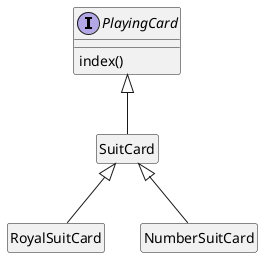 @startuml


interface PlayingCard{
index()
}

class SuitCard{
}

class RoyalSuitCard {
}
class   NumberSuitCard {
}

PlayingCard <|-- SuitCard
SuitCard <|-- RoyalSuitCard
SuitCard <|-- NumberSuitCard


hide SuitCard circle
hide SuitCard members
hide RoyalSuitCard circle
hide RoyalSuitCard members
hide NumberSuitCard circle
hide NumberSuitCard members

@enduml
